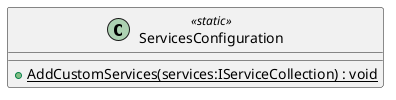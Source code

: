 @startuml
class ServicesConfiguration <<static>> {
    + {static} AddCustomServices(services:IServiceCollection) : void
}
@enduml
